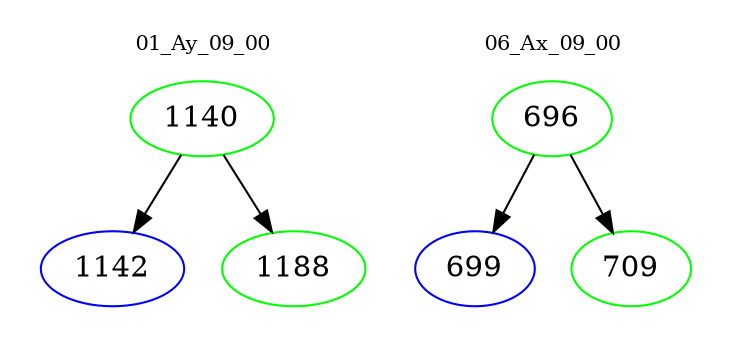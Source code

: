 digraph{
subgraph cluster_0 {
color = white
label = "01_Ay_09_00";
fontsize=10;
T0_1140 [label="1140", color="green"]
T0_1140 -> T0_1142 [color="black"]
T0_1142 [label="1142", color="blue"]
T0_1140 -> T0_1188 [color="black"]
T0_1188 [label="1188", color="green"]
}
subgraph cluster_1 {
color = white
label = "06_Ax_09_00";
fontsize=10;
T1_696 [label="696", color="green"]
T1_696 -> T1_699 [color="black"]
T1_699 [label="699", color="blue"]
T1_696 -> T1_709 [color="black"]
T1_709 [label="709", color="green"]
}
}
